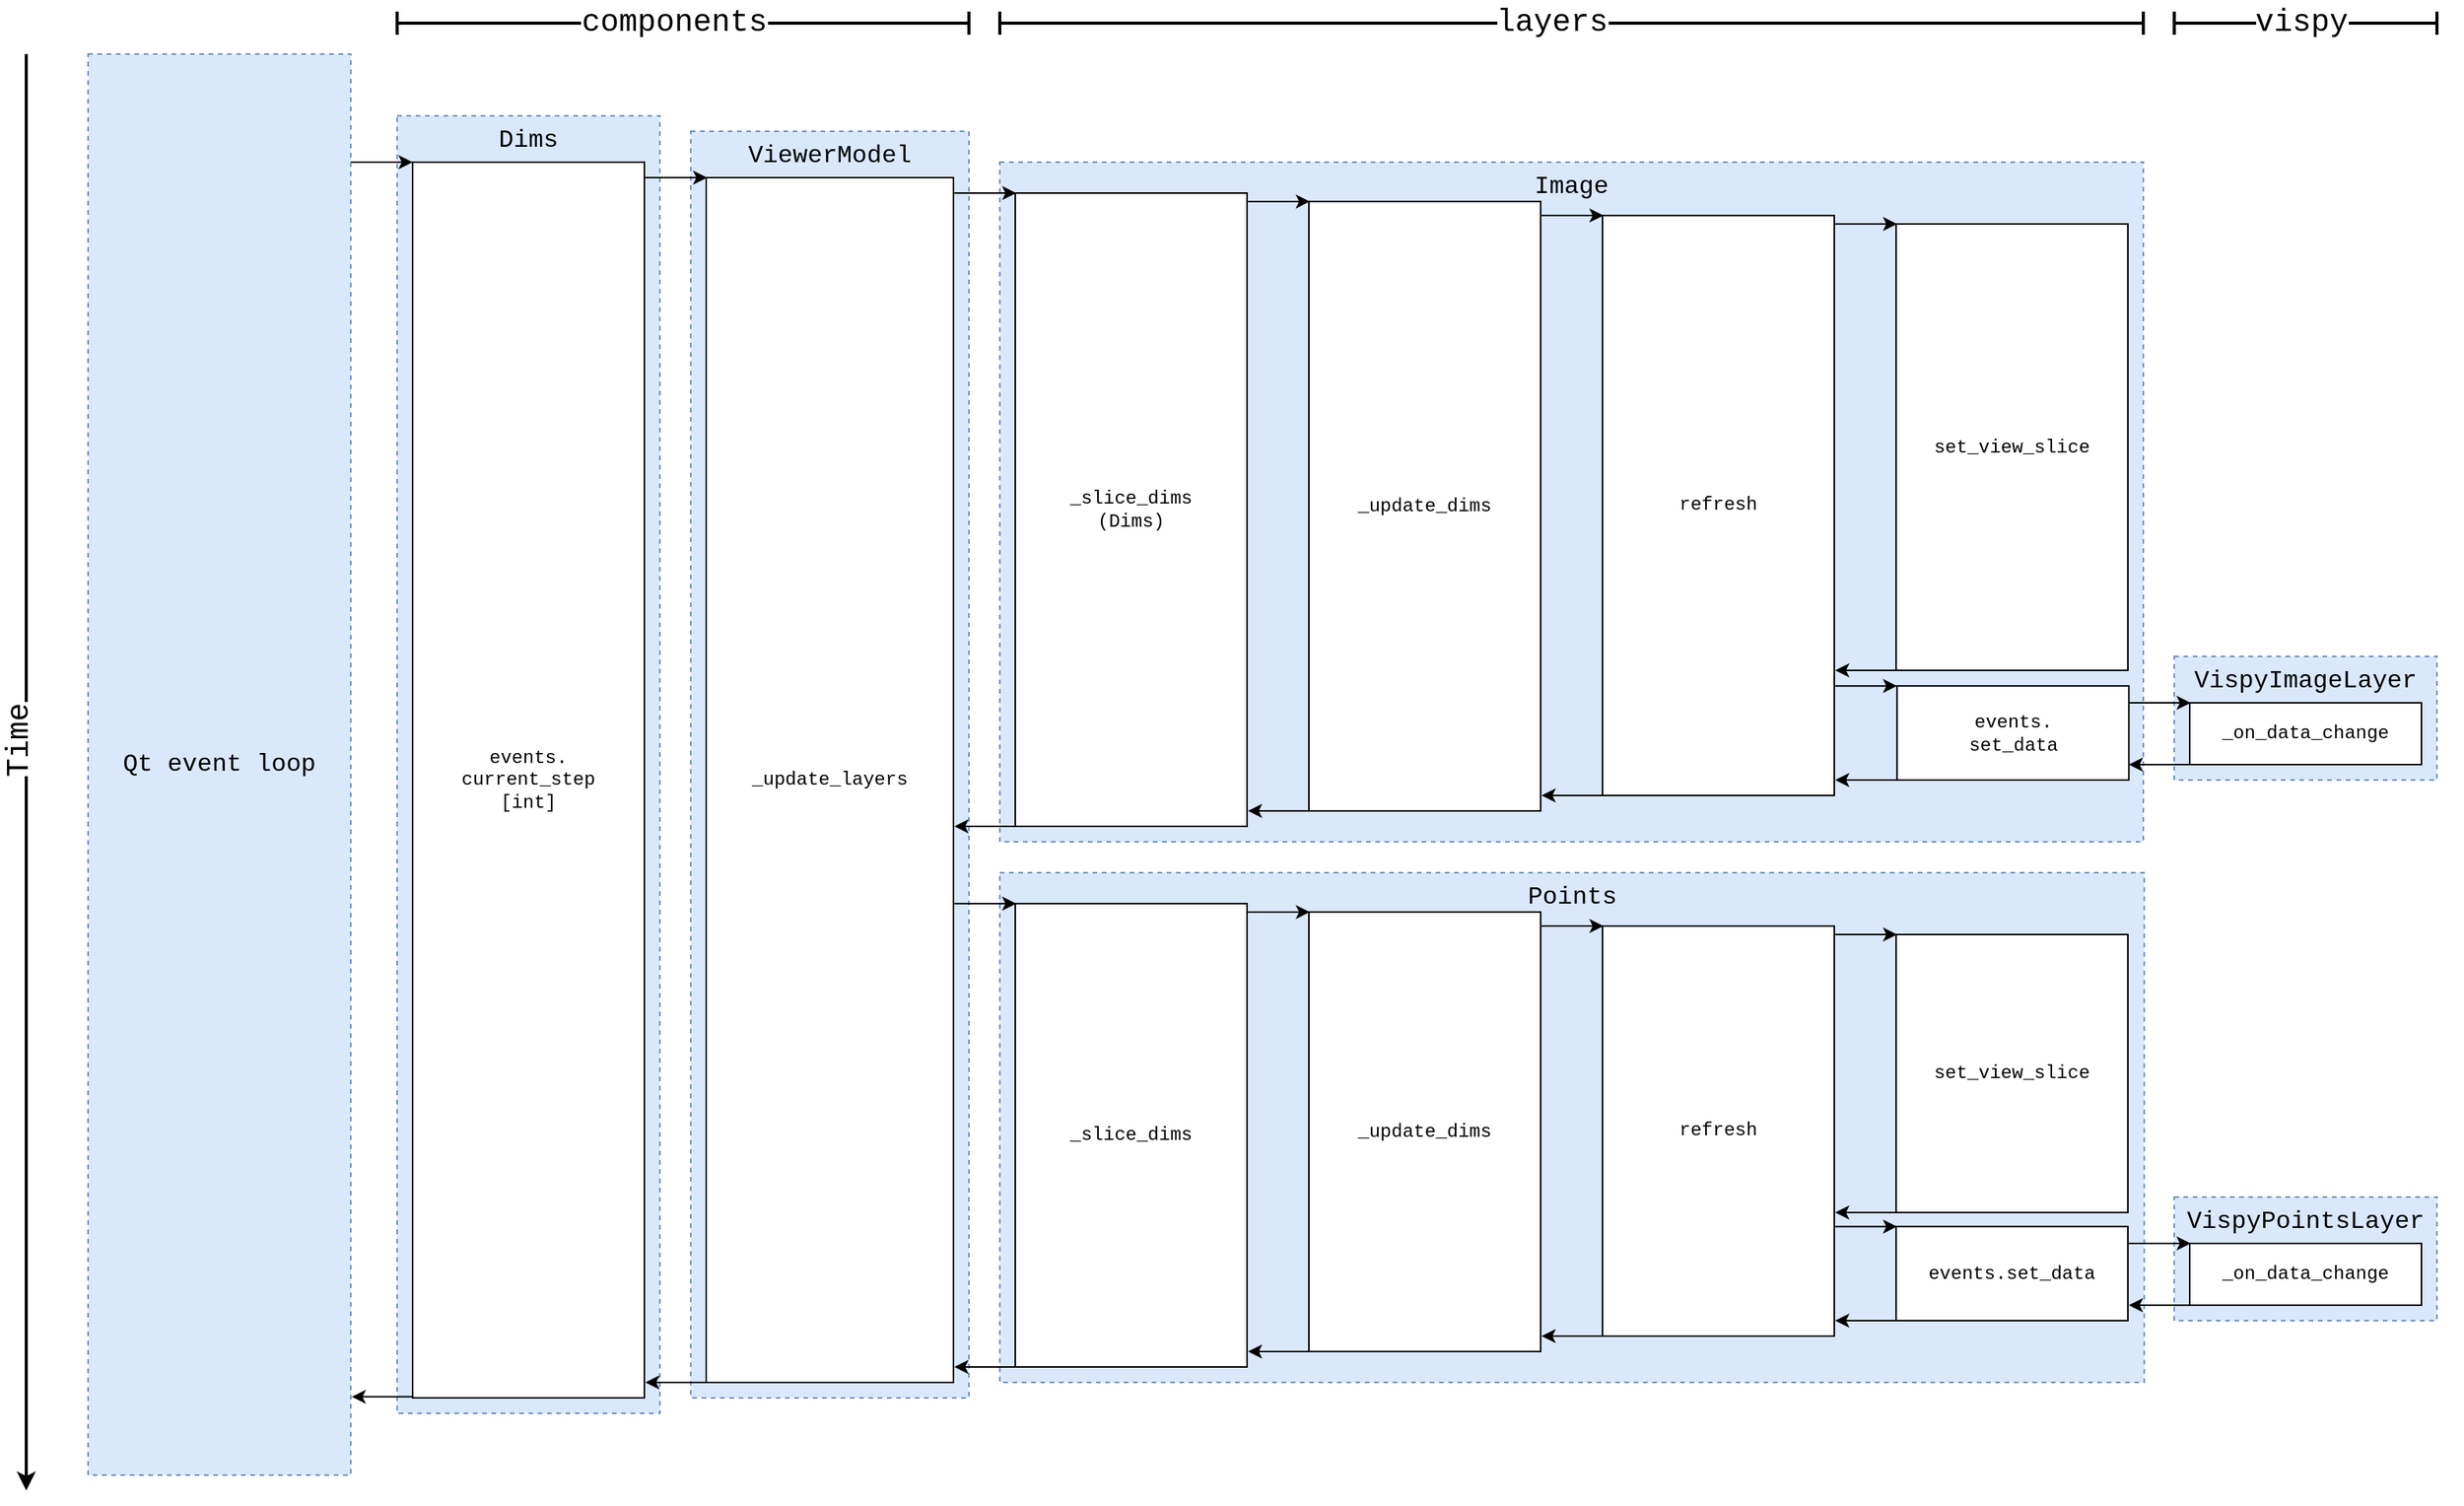 <mxfile version="20.0.4" type="github">
  <diagram id="Yj_vzEqTpsTSU6RkFpzm" name="Page-1">
    <mxGraphModel dx="2037" dy="1144" grid="1" gridSize="10" guides="1" tooltips="1" connect="1" arrows="1" fold="1" page="1" pageScale="1" pageWidth="850" pageHeight="1100" math="0" shadow="0">
      <root>
        <mxCell id="0" />
        <mxCell id="1" parent="0" />
        <mxCell id="6yyRVk2ILkX0JGuf4gln-77" value="VispyPointsLayer" style="rounded=0;whiteSpace=wrap;html=1;verticalAlign=top;align=center;spacingLeft=0;spacingTop=0;dashed=1;fillColor=#dae8fc;strokeColor=#6c8ebf;fontSize=16;fontFamily=Courier New;" parent="1" vertex="1">
          <mxGeometry x="1430" y="800" width="170" height="80" as="geometry" />
        </mxCell>
        <mxCell id="6yyRVk2ILkX0JGuf4gln-20" value="VispyImageLayer" style="rounded=0;whiteSpace=wrap;html=1;verticalAlign=top;align=center;spacingLeft=0;spacingTop=0;dashed=1;fillColor=#dae8fc;strokeColor=#6c8ebf;fontSize=16;fontFamily=Courier New;" parent="1" vertex="1">
          <mxGeometry x="1430" y="450" width="170" height="80" as="geometry" />
        </mxCell>
        <mxCell id="6yyRVk2ILkX0JGuf4gln-4" value="ViewerModel" style="rounded=0;whiteSpace=wrap;html=1;verticalAlign=top;align=center;spacingLeft=0;spacingTop=0;dashed=1;fillColor=#dae8fc;strokeColor=#6c8ebf;fontSize=16;fontFamily=Courier New;" parent="1" vertex="1">
          <mxGeometry x="470" y="110" width="180" height="820" as="geometry" />
        </mxCell>
        <mxCell id="6yyRVk2ILkX0JGuf4gln-6" value="_update_layers" style="rounded=0;whiteSpace=wrap;html=1;fontSize=12;fontFamily=Courier New;" parent="1" vertex="1">
          <mxGeometry x="480" y="140" width="160" height="780" as="geometry" />
        </mxCell>
        <mxCell id="6yyRVk2ILkX0JGuf4gln-2" value="Dims" style="rounded=0;whiteSpace=wrap;html=1;verticalAlign=top;align=center;spacingLeft=0;spacingTop=0;dashed=1;fillColor=#dae8fc;strokeColor=#6c8ebf;fontSize=16;fontFamily=Courier New;" parent="1" vertex="1">
          <mxGeometry x="280" y="100" width="170" height="840" as="geometry" />
        </mxCell>
        <mxCell id="6yyRVk2ILkX0JGuf4gln-3" value="events.&lt;br style=&quot;font-size: 12px;&quot;&gt;current_step&lt;br style=&quot;font-size: 12px;&quot;&gt;[int]" style="rounded=0;whiteSpace=wrap;html=1;fontSize=12;fontFamily=Courier New;" parent="1" vertex="1">
          <mxGeometry x="290" y="130" width="150" height="800" as="geometry" />
        </mxCell>
        <mxCell id="6yyRVk2ILkX0JGuf4gln-7" value="Image" style="rounded=0;whiteSpace=wrap;html=1;verticalAlign=top;align=center;spacingLeft=0;spacingTop=0;dashed=1;fillColor=#dae8fc;strokeColor=#6c8ebf;fontSize=16;fontFamily=Courier New;" parent="1" vertex="1">
          <mxGeometry x="670" y="130" width="740" height="440" as="geometry" />
        </mxCell>
        <mxCell id="6yyRVk2ILkX0JGuf4gln-5" value="_slice_dims&lt;br&gt;(Dims)" style="rounded=0;whiteSpace=wrap;html=1;fontSize=12;fontFamily=Courier New;" parent="1" vertex="1">
          <mxGeometry x="680" y="150" width="150" height="410" as="geometry" />
        </mxCell>
        <mxCell id="6yyRVk2ILkX0JGuf4gln-8" value="_update_dims" style="rounded=0;whiteSpace=wrap;html=1;fontSize=12;fontFamily=Courier New;" parent="1" vertex="1">
          <mxGeometry x="870" y="155.45" width="150" height="394.55" as="geometry" />
        </mxCell>
        <mxCell id="6yyRVk2ILkX0JGuf4gln-9" value="refresh" style="rounded=0;whiteSpace=wrap;html=1;fontSize=12;fontFamily=Courier New;" parent="1" vertex="1">
          <mxGeometry x="1060" y="164.54" width="150" height="375.46" as="geometry" />
        </mxCell>
        <mxCell id="6yyRVk2ILkX0JGuf4gln-10" value="set_view_slice" style="rounded=0;whiteSpace=wrap;html=1;fontSize=12;fontFamily=Courier New;" parent="1" vertex="1">
          <mxGeometry x="1250" y="170" width="150" height="289" as="geometry" />
        </mxCell>
        <mxCell id="6yyRVk2ILkX0JGuf4gln-17" value="events.&lt;br&gt;set_data" style="rounded=0;whiteSpace=wrap;html=1;fontSize=12;fontFamily=Courier New;" parent="1" vertex="1">
          <mxGeometry x="1250.62" y="469.09" width="150" height="60.91" as="geometry" />
        </mxCell>
        <mxCell id="6yyRVk2ILkX0JGuf4gln-54" value="" style="endArrow=classic;html=1;rounded=0;fontFamily=Courier New;" parent="1" edge="1">
          <mxGeometry width="50" height="50" relative="1" as="geometry">
            <mxPoint x="250.0" y="130" as="sourcePoint" />
            <mxPoint x="290.0" y="130" as="targetPoint" />
          </mxGeometry>
        </mxCell>
        <mxCell id="6yyRVk2ILkX0JGuf4gln-55" value="" style="endArrow=classic;html=1;rounded=0;fontFamily=Courier New;" parent="1" edge="1">
          <mxGeometry width="50" height="50" relative="1" as="geometry">
            <mxPoint x="440.62" y="140" as="sourcePoint" />
            <mxPoint x="480.62" y="140" as="targetPoint" />
          </mxGeometry>
        </mxCell>
        <mxCell id="6yyRVk2ILkX0JGuf4gln-56" value="" style="endArrow=classic;html=1;rounded=0;fontFamily=Courier New;" parent="1" edge="1">
          <mxGeometry width="50" height="50" relative="1" as="geometry">
            <mxPoint x="640.62" y="150" as="sourcePoint" />
            <mxPoint x="680.62" y="150" as="targetPoint" />
          </mxGeometry>
        </mxCell>
        <mxCell id="6yyRVk2ILkX0JGuf4gln-57" value="" style="endArrow=classic;html=1;rounded=0;fontFamily=Courier New;" parent="1" edge="1">
          <mxGeometry width="50" height="50" relative="1" as="geometry">
            <mxPoint x="830.62" y="155.45" as="sourcePoint" />
            <mxPoint x="870.62" y="155.45" as="targetPoint" />
          </mxGeometry>
        </mxCell>
        <mxCell id="6yyRVk2ILkX0JGuf4gln-58" value="" style="endArrow=classic;html=1;rounded=0;fontFamily=Courier New;" parent="1" edge="1">
          <mxGeometry width="50" height="50" relative="1" as="geometry">
            <mxPoint x="1020.62" y="164.54" as="sourcePoint" />
            <mxPoint x="1060.62" y="164.54" as="targetPoint" />
          </mxGeometry>
        </mxCell>
        <mxCell id="6yyRVk2ILkX0JGuf4gln-59" value="" style="endArrow=classic;html=1;rounded=0;fontFamily=Courier New;" parent="1" edge="1">
          <mxGeometry width="50" height="50" relative="1" as="geometry">
            <mxPoint x="1210.62" y="170.0" as="sourcePoint" />
            <mxPoint x="1250.62" y="170.0" as="targetPoint" />
          </mxGeometry>
        </mxCell>
        <mxCell id="6yyRVk2ILkX0JGuf4gln-60" value="" style="endArrow=classic;html=1;rounded=0;fontFamily=Courier New;" parent="1" edge="1">
          <mxGeometry width="50" height="50" relative="1" as="geometry">
            <mxPoint x="1400.62" y="480.0" as="sourcePoint" />
            <mxPoint x="1440.62" y="480.0" as="targetPoint" />
          </mxGeometry>
        </mxCell>
        <mxCell id="6yyRVk2ILkX0JGuf4gln-61" value="" style="endArrow=classic;html=1;rounded=0;fontFamily=Courier New;" parent="1" edge="1">
          <mxGeometry width="50" height="50" relative="1" as="geometry">
            <mxPoint x="1440.62" y="520.0" as="sourcePoint" />
            <mxPoint x="1400.62" y="520" as="targetPoint" />
          </mxGeometry>
        </mxCell>
        <mxCell id="6yyRVk2ILkX0JGuf4gln-62" value="" style="endArrow=classic;html=1;rounded=0;fontFamily=Courier New;" parent="1" edge="1">
          <mxGeometry width="50" height="50" relative="1" as="geometry">
            <mxPoint x="1250.62" y="530.0" as="sourcePoint" />
            <mxPoint x="1210.62" y="530.0" as="targetPoint" />
          </mxGeometry>
        </mxCell>
        <mxCell id="6yyRVk2ILkX0JGuf4gln-65" value="" style="endArrow=classic;html=1;rounded=0;fontFamily=Courier New;" parent="1" edge="1">
          <mxGeometry width="50" height="50" relative="1" as="geometry">
            <mxPoint x="1210.62" y="469.09" as="sourcePoint" />
            <mxPoint x="1250.62" y="469.09" as="targetPoint" />
          </mxGeometry>
        </mxCell>
        <mxCell id="6yyRVk2ILkX0JGuf4gln-66" value="" style="endArrow=classic;html=1;rounded=0;fontFamily=Courier New;" parent="1" edge="1">
          <mxGeometry width="50" height="50" relative="1" as="geometry">
            <mxPoint x="1060.62" y="540" as="sourcePoint" />
            <mxPoint x="1020.62" y="540.0" as="targetPoint" />
          </mxGeometry>
        </mxCell>
        <mxCell id="6yyRVk2ILkX0JGuf4gln-67" value="" style="endArrow=classic;html=1;rounded=0;fontFamily=Courier New;" parent="1" edge="1">
          <mxGeometry width="50" height="50" relative="1" as="geometry">
            <mxPoint x="870.62" y="550.0" as="sourcePoint" />
            <mxPoint x="830.62" y="550.0" as="targetPoint" />
          </mxGeometry>
        </mxCell>
        <mxCell id="6yyRVk2ILkX0JGuf4gln-68" value="" style="endArrow=classic;html=1;rounded=0;fontFamily=Courier New;" parent="1" edge="1">
          <mxGeometry width="50" height="50" relative="1" as="geometry">
            <mxPoint x="680.62" y="560.0" as="sourcePoint" />
            <mxPoint x="640.62" y="560.0" as="targetPoint" />
          </mxGeometry>
        </mxCell>
        <mxCell id="6yyRVk2ILkX0JGuf4gln-69" value="" style="endArrow=classic;html=1;rounded=0;fontFamily=Courier New;" parent="1" edge="1">
          <mxGeometry width="50" height="50" relative="1" as="geometry">
            <mxPoint x="480.63" y="920.0" as="sourcePoint" />
            <mxPoint x="440.63" y="920.0" as="targetPoint" />
          </mxGeometry>
        </mxCell>
        <mxCell id="6yyRVk2ILkX0JGuf4gln-70" value="" style="endArrow=classic;html=1;rounded=0;fontFamily=Courier New;" parent="1" edge="1">
          <mxGeometry width="50" height="50" relative="1" as="geometry">
            <mxPoint x="290.63" y="929.31" as="sourcePoint" />
            <mxPoint x="250.63" y="929.31" as="targetPoint" />
          </mxGeometry>
        </mxCell>
        <mxCell id="6yyRVk2ILkX0JGuf4gln-75" value="" style="endArrow=classic;html=1;rounded=0;fontFamily=Courier New;" parent="1" edge="1">
          <mxGeometry width="50" height="50" relative="1" as="geometry">
            <mxPoint x="1250.62" y="459" as="sourcePoint" />
            <mxPoint x="1210.62" y="459" as="targetPoint" />
          </mxGeometry>
        </mxCell>
        <mxCell id="6yyRVk2ILkX0JGuf4gln-79" value="Points" style="rounded=0;whiteSpace=wrap;html=1;verticalAlign=top;align=center;spacingLeft=0;spacingTop=0;dashed=1;fillColor=#dae8fc;strokeColor=#6c8ebf;fontSize=16;fontFamily=Courier New;" parent="1" vertex="1">
          <mxGeometry x="670" y="590" width="740.62" height="330" as="geometry" />
        </mxCell>
        <mxCell id="6yyRVk2ILkX0JGuf4gln-80" value="_slice_dims" style="rounded=0;whiteSpace=wrap;html=1;fontSize=12;fontFamily=Courier New;" parent="1" vertex="1">
          <mxGeometry x="680" y="610" width="150" height="300" as="geometry" />
        </mxCell>
        <mxCell id="6yyRVk2ILkX0JGuf4gln-81" value="_update_dims" style="rounded=0;whiteSpace=wrap;html=1;fontSize=12;fontFamily=Courier New;" parent="1" vertex="1">
          <mxGeometry x="870" y="615.45" width="150" height="284.55" as="geometry" />
        </mxCell>
        <mxCell id="6yyRVk2ILkX0JGuf4gln-82" value="refresh" style="rounded=0;whiteSpace=wrap;html=1;fontSize=12;fontFamily=Courier New;" parent="1" vertex="1">
          <mxGeometry x="1060" y="624.54" width="150" height="265.46" as="geometry" />
        </mxCell>
        <mxCell id="6yyRVk2ILkX0JGuf4gln-83" value="set_view_slice" style="rounded=0;whiteSpace=wrap;html=1;fontSize=12;fontFamily=Courier New;" parent="1" vertex="1">
          <mxGeometry x="1250" y="630" width="150" height="180" as="geometry" />
        </mxCell>
        <mxCell id="6yyRVk2ILkX0JGuf4gln-84" value="events.set_data" style="rounded=0;whiteSpace=wrap;html=1;fontSize=12;fontFamily=Courier New;" parent="1" vertex="1">
          <mxGeometry x="1250" y="819.09" width="150" height="60.91" as="geometry" />
        </mxCell>
        <mxCell id="6yyRVk2ILkX0JGuf4gln-86" value="" style="endArrow=classic;html=1;rounded=0;fontFamily=Courier New;" parent="1" edge="1">
          <mxGeometry width="50" height="50" relative="1" as="geometry">
            <mxPoint x="830.62" y="615.45" as="sourcePoint" />
            <mxPoint x="870.62" y="615.45" as="targetPoint" />
          </mxGeometry>
        </mxCell>
        <mxCell id="6yyRVk2ILkX0JGuf4gln-87" value="" style="endArrow=classic;html=1;rounded=0;fontFamily=Courier New;" parent="1" edge="1">
          <mxGeometry width="50" height="50" relative="1" as="geometry">
            <mxPoint x="1020.62" y="624.54" as="sourcePoint" />
            <mxPoint x="1060.62" y="624.54" as="targetPoint" />
          </mxGeometry>
        </mxCell>
        <mxCell id="6yyRVk2ILkX0JGuf4gln-88" value="" style="endArrow=classic;html=1;rounded=0;fontFamily=Courier New;" parent="1" edge="1">
          <mxGeometry width="50" height="50" relative="1" as="geometry">
            <mxPoint x="1210.62" y="630" as="sourcePoint" />
            <mxPoint x="1250.62" y="630" as="targetPoint" />
          </mxGeometry>
        </mxCell>
        <mxCell id="6yyRVk2ILkX0JGuf4gln-89" value="" style="endArrow=classic;html=1;rounded=0;fontFamily=Courier New;" parent="1" edge="1">
          <mxGeometry width="50" height="50" relative="1" as="geometry">
            <mxPoint x="1400.62" y="830" as="sourcePoint" />
            <mxPoint x="1440.62" y="830" as="targetPoint" />
          </mxGeometry>
        </mxCell>
        <mxCell id="6yyRVk2ILkX0JGuf4gln-90" value="" style="endArrow=classic;html=1;rounded=0;fontFamily=Courier New;" parent="1" edge="1">
          <mxGeometry width="50" height="50" relative="1" as="geometry">
            <mxPoint x="1440.62" y="870" as="sourcePoint" />
            <mxPoint x="1400.62" y="870" as="targetPoint" />
          </mxGeometry>
        </mxCell>
        <mxCell id="6yyRVk2ILkX0JGuf4gln-91" value="" style="endArrow=classic;html=1;rounded=0;fontFamily=Courier New;" parent="1" edge="1">
          <mxGeometry width="50" height="50" relative="1" as="geometry">
            <mxPoint x="1250.62" y="880" as="sourcePoint" />
            <mxPoint x="1210.62" y="880" as="targetPoint" />
          </mxGeometry>
        </mxCell>
        <mxCell id="6yyRVk2ILkX0JGuf4gln-94" value="" style="endArrow=classic;html=1;rounded=0;fontFamily=Courier New;" parent="1" edge="1">
          <mxGeometry width="50" height="50" relative="1" as="geometry">
            <mxPoint x="1210.62" y="819.09" as="sourcePoint" />
            <mxPoint x="1250.62" y="819.09" as="targetPoint" />
          </mxGeometry>
        </mxCell>
        <mxCell id="6yyRVk2ILkX0JGuf4gln-95" value="" style="endArrow=classic;html=1;rounded=0;fontFamily=Courier New;" parent="1" edge="1">
          <mxGeometry width="50" height="50" relative="1" as="geometry">
            <mxPoint x="1060.62" y="890" as="sourcePoint" />
            <mxPoint x="1020.62" y="890.0" as="targetPoint" />
          </mxGeometry>
        </mxCell>
        <mxCell id="6yyRVk2ILkX0JGuf4gln-96" value="" style="endArrow=classic;html=1;rounded=0;fontFamily=Courier New;" parent="1" edge="1">
          <mxGeometry width="50" height="50" relative="1" as="geometry">
            <mxPoint x="870.62" y="900.0" as="sourcePoint" />
            <mxPoint x="830.62" y="900.0" as="targetPoint" />
          </mxGeometry>
        </mxCell>
        <mxCell id="6yyRVk2ILkX0JGuf4gln-99" value="" style="endArrow=classic;html=1;rounded=0;fontFamily=Courier New;" parent="1" edge="1">
          <mxGeometry width="50" height="50" relative="1" as="geometry">
            <mxPoint x="1250.62" y="810" as="sourcePoint" />
            <mxPoint x="1210.62" y="810" as="targetPoint" />
          </mxGeometry>
        </mxCell>
        <mxCell id="6yyRVk2ILkX0JGuf4gln-100" value="" style="endArrow=classic;html=1;rounded=0;fontFamily=Courier New;" parent="1" edge="1">
          <mxGeometry width="50" height="50" relative="1" as="geometry">
            <mxPoint x="680.62" y="910.0" as="sourcePoint" />
            <mxPoint x="640.62" y="910.0" as="targetPoint" />
          </mxGeometry>
        </mxCell>
        <mxCell id="6yyRVk2ILkX0JGuf4gln-101" value="" style="endArrow=classic;html=1;rounded=0;fontFamily=Courier New;" parent="1" edge="1">
          <mxGeometry width="50" height="50" relative="1" as="geometry">
            <mxPoint x="640.62" y="610" as="sourcePoint" />
            <mxPoint x="680.62" y="610" as="targetPoint" />
          </mxGeometry>
        </mxCell>
        <mxCell id="6yyRVk2ILkX0JGuf4gln-21" value="_on_data_change" style="rounded=0;whiteSpace=wrap;html=1;fontSize=12;fontFamily=Courier New;" parent="1" vertex="1">
          <mxGeometry x="1440" y="480" width="150" height="40" as="geometry" />
        </mxCell>
        <mxCell id="6yyRVk2ILkX0JGuf4gln-78" value="_on_data_change" style="rounded=0;whiteSpace=wrap;html=1;fontSize=12;fontFamily=Courier New;" parent="1" vertex="1">
          <mxGeometry x="1440" y="830" width="150" height="40" as="geometry" />
        </mxCell>
        <mxCell id="6yyRVk2ILkX0JGuf4gln-105" value="" style="endArrow=classic;html=1;rounded=0;fontSize=20;strokeWidth=2;fontFamily=Courier New;" parent="1" edge="1">
          <mxGeometry width="50" height="50" relative="1" as="geometry">
            <mxPoint x="40" y="60" as="sourcePoint" />
            <mxPoint x="40" y="990" as="targetPoint" />
          </mxGeometry>
        </mxCell>
        <mxCell id="6yyRVk2ILkX0JGuf4gln-106" value="Time" style="edgeLabel;html=1;align=center;verticalAlign=middle;resizable=0;points=[];fontSize=20;horizontal=0;fontFamily=Courier New;" parent="6yyRVk2ILkX0JGuf4gln-105" vertex="1" connectable="0">
          <mxGeometry x="-0.044" y="-5" relative="1" as="geometry">
            <mxPoint as="offset" />
          </mxGeometry>
        </mxCell>
        <mxCell id="6yyRVk2ILkX0JGuf4gln-107" value="Qt event loop" style="rounded=0;whiteSpace=wrap;html=1;verticalAlign=middle;align=center;spacingLeft=0;spacingTop=0;dashed=1;fillColor=#dae8fc;strokeColor=#6c8ebf;fontSize=16;horizontal=1;fontFamily=Courier New;" parent="1" vertex="1">
          <mxGeometry x="80" y="60" width="170" height="920" as="geometry" />
        </mxCell>
        <mxCell id="6yyRVk2ILkX0JGuf4gln-115" value="" style="endArrow=baseDash;html=1;rounded=0;fontSize=20;strokeWidth=2;endFill=0;startArrow=baseDash;startFill=0;endSize=12;startSize=12;fontFamily=Courier New;" parent="1" edge="1">
          <mxGeometry width="50" height="50" relative="1" as="geometry">
            <mxPoint x="280" y="40" as="sourcePoint" />
            <mxPoint x="650" y="40" as="targetPoint" />
          </mxGeometry>
        </mxCell>
        <mxCell id="6yyRVk2ILkX0JGuf4gln-118" value="components" style="edgeLabel;html=1;align=center;verticalAlign=middle;resizable=0;points=[];fontSize=20;fontFamily=Courier New;" parent="6yyRVk2ILkX0JGuf4gln-115" vertex="1" connectable="0">
          <mxGeometry x="-0.036" y="1" relative="1" as="geometry">
            <mxPoint as="offset" />
          </mxGeometry>
        </mxCell>
        <mxCell id="6yyRVk2ILkX0JGuf4gln-120" value="" style="endArrow=baseDash;html=1;rounded=0;fontSize=20;strokeWidth=2;endFill=0;startArrow=baseDash;startFill=0;endSize=12;startSize=12;fontFamily=Courier New;" parent="1" edge="1">
          <mxGeometry width="50" height="50" relative="1" as="geometry">
            <mxPoint x="670" y="40" as="sourcePoint" />
            <mxPoint x="1410" y="40" as="targetPoint" />
          </mxGeometry>
        </mxCell>
        <mxCell id="6yyRVk2ILkX0JGuf4gln-121" value="&lt;font style=&quot;font-size: 20px;&quot;&gt;layers&lt;/font&gt;" style="edgeLabel;html=1;align=center;verticalAlign=middle;resizable=0;points=[];fontSize=20;fontFamily=Courier New;" parent="6yyRVk2ILkX0JGuf4gln-120" vertex="1" connectable="0">
          <mxGeometry x="-0.036" y="1" relative="1" as="geometry">
            <mxPoint as="offset" />
          </mxGeometry>
        </mxCell>
        <mxCell id="6yyRVk2ILkX0JGuf4gln-122" value="" style="endArrow=baseDash;html=1;rounded=0;fontSize=20;strokeWidth=2;endFill=0;startArrow=baseDash;startFill=0;endSize=12;startSize=12;fontFamily=Courier New;" parent="1" edge="1">
          <mxGeometry width="50" height="50" relative="1" as="geometry">
            <mxPoint x="1430" y="40" as="sourcePoint" />
            <mxPoint x="1600" y="40" as="targetPoint" />
          </mxGeometry>
        </mxCell>
        <mxCell id="6yyRVk2ILkX0JGuf4gln-123" value="vispy" style="edgeLabel;html=1;align=center;verticalAlign=middle;resizable=0;points=[];fontSize=20;fontFamily=Courier New;" parent="6yyRVk2ILkX0JGuf4gln-122" vertex="1" connectable="0">
          <mxGeometry x="-0.036" y="1" relative="1" as="geometry">
            <mxPoint as="offset" />
          </mxGeometry>
        </mxCell>
      </root>
    </mxGraphModel>
  </diagram>
</mxfile>
